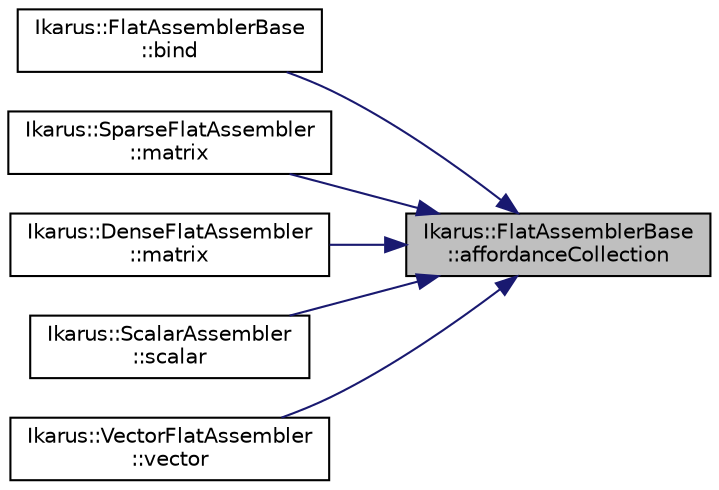 digraph "Ikarus::FlatAssemblerBase::affordanceCollection"
{
 // LATEX_PDF_SIZE
  edge [fontname="Helvetica",fontsize="10",labelfontname="Helvetica",labelfontsize="10"];
  node [fontname="Helvetica",fontsize="10",shape=record];
  rankdir="RL";
  Node1 [label="Ikarus::FlatAssemblerBase\l::affordanceCollection",height=0.2,width=0.4,color="black", fillcolor="grey75", style="filled", fontcolor="black",tooltip="Returns the affordance."];
  Node1 -> Node2 [dir="back",color="midnightblue",fontsize="10",style="solid",fontname="Helvetica"];
  Node2 [label="Ikarus::FlatAssemblerBase\l::bind",height=0.2,width=0.4,color="black", fillcolor="white", style="filled",URL="$a01195.html#a31f0e6f22fd268a6b1ca813db7cbc132",tooltip="Binds the assembler to a set of finite element requirement and affordance."];
  Node1 -> Node3 [dir="back",color="midnightblue",fontsize="10",style="solid",fontname="Helvetica"];
  Node3 [label="Ikarus::SparseFlatAssembler\l::matrix",height=0.2,width=0.4,color="black", fillcolor="white", style="filled",URL="$a01207.html#a67e315001064876edfa09041b5627ba3",tooltip="Calculates the matrix quantity requested by the bound feRequirements and the affordance."];
  Node1 -> Node4 [dir="back",color="midnightblue",fontsize="10",style="solid",fontname="Helvetica"];
  Node4 [label="Ikarus::DenseFlatAssembler\l::matrix",height=0.2,width=0.4,color="black", fillcolor="white", style="filled",URL="$a01211.html#a6381a98e1358aa8e13ceaa3ac3011e9c",tooltip="Calculates the matrix quantity requested by the bound feRequirements and the affordance...."];
  Node1 -> Node5 [dir="back",color="midnightblue",fontsize="10",style="solid",fontname="Helvetica"];
  Node5 [label="Ikarus::ScalarAssembler\l::scalar",height=0.2,width=0.4,color="black", fillcolor="white", style="filled",URL="$a01199.html#a2f5173936e823cb5624159e0cb1abf79",tooltip="Calculates the scalar quantity requested by the bound feRequirements and returns a reference."];
  Node1 -> Node6 [dir="back",color="midnightblue",fontsize="10",style="solid",fontname="Helvetica"];
  Node6 [label="Ikarus::VectorFlatAssembler\l::vector",height=0.2,width=0.4,color="black", fillcolor="white", style="filled",URL="$a01203.html#ac06d14d576bc6a18c3d66f7774fc0c59",tooltip="Calculates the vectorial quantity requested by the bound feRequirements and the affordance...."];
}
